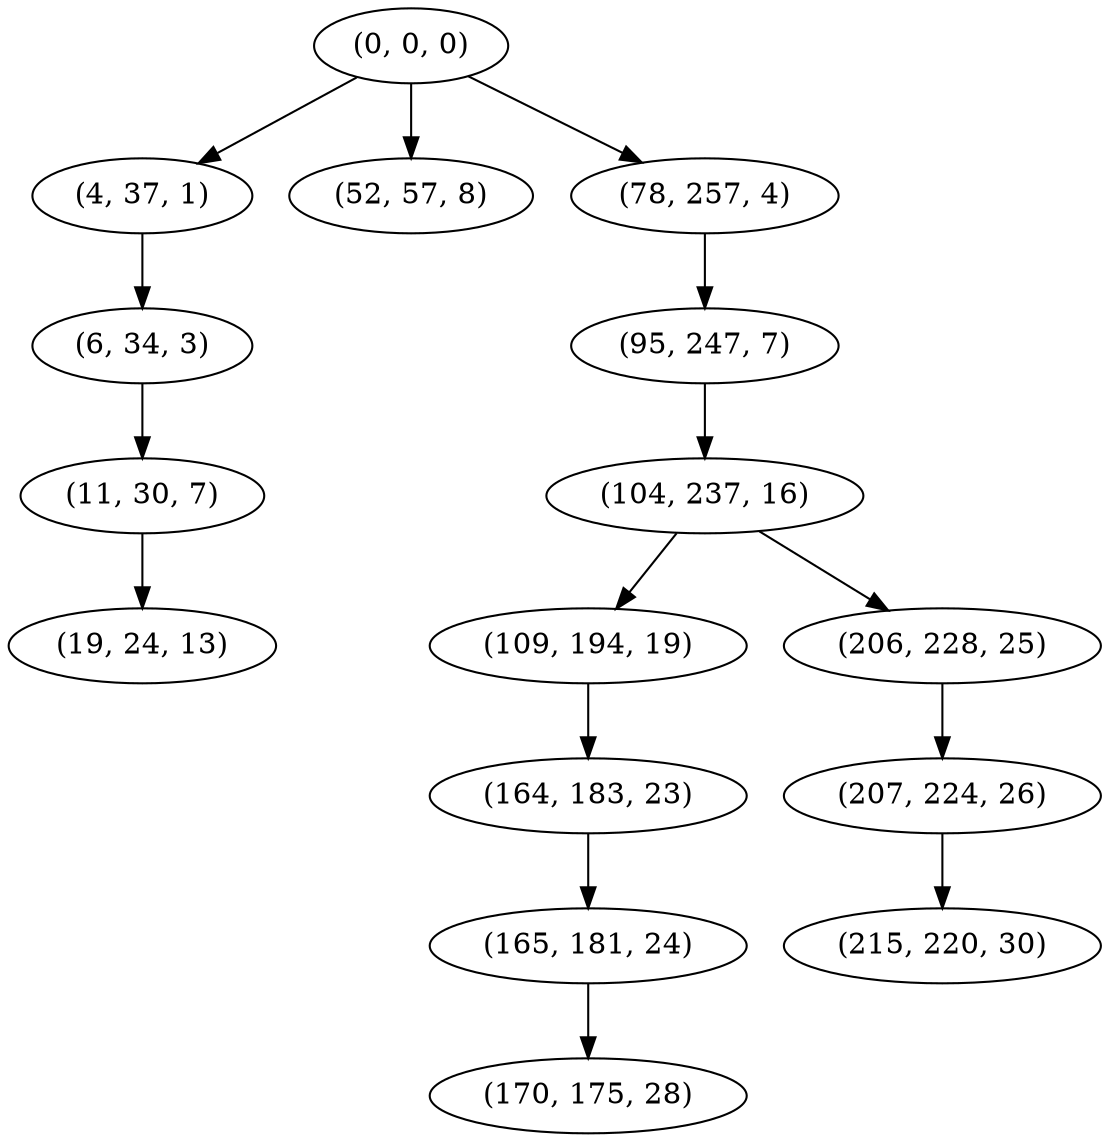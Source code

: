 digraph tree {
    "(0, 0, 0)";
    "(4, 37, 1)";
    "(6, 34, 3)";
    "(11, 30, 7)";
    "(19, 24, 13)";
    "(52, 57, 8)";
    "(78, 257, 4)";
    "(95, 247, 7)";
    "(104, 237, 16)";
    "(109, 194, 19)";
    "(164, 183, 23)";
    "(165, 181, 24)";
    "(170, 175, 28)";
    "(206, 228, 25)";
    "(207, 224, 26)";
    "(215, 220, 30)";
    "(0, 0, 0)" -> "(4, 37, 1)";
    "(0, 0, 0)" -> "(52, 57, 8)";
    "(0, 0, 0)" -> "(78, 257, 4)";
    "(4, 37, 1)" -> "(6, 34, 3)";
    "(6, 34, 3)" -> "(11, 30, 7)";
    "(11, 30, 7)" -> "(19, 24, 13)";
    "(78, 257, 4)" -> "(95, 247, 7)";
    "(95, 247, 7)" -> "(104, 237, 16)";
    "(104, 237, 16)" -> "(109, 194, 19)";
    "(104, 237, 16)" -> "(206, 228, 25)";
    "(109, 194, 19)" -> "(164, 183, 23)";
    "(164, 183, 23)" -> "(165, 181, 24)";
    "(165, 181, 24)" -> "(170, 175, 28)";
    "(206, 228, 25)" -> "(207, 224, 26)";
    "(207, 224, 26)" -> "(215, 220, 30)";
}
